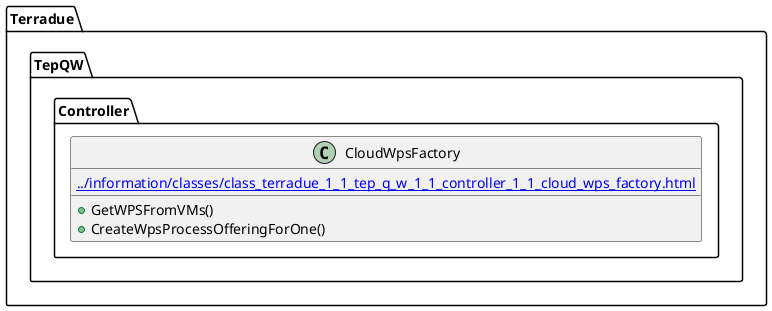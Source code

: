 @startuml
set namespaceSeparator ::
class Terradue::TepQW::Controller::CloudWpsFactory {
[[../information/classes/class_terradue_1_1_tep_q_w_1_1_controller_1_1_cloud_wps_factory.html]]
 +GetWPSFromVMs()
 +CreateWpsProcessOfferingForOne()
}
@enduml
